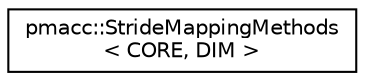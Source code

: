 digraph "Graphical Class Hierarchy"
{
 // LATEX_PDF_SIZE
  edge [fontname="Helvetica",fontsize="10",labelfontname="Helvetica",labelfontsize="10"];
  node [fontname="Helvetica",fontsize="10",shape=record];
  rankdir="LR";
  Node0 [label="pmacc::StrideMappingMethods\l\< CORE, DIM \>",height=0.2,width=0.4,color="black", fillcolor="white", style="filled",URL="$classpmacc_1_1_stride_mapping_methods_3_01_c_o_r_e_00_01_d_i_m_01_4.html",tooltip=" "];
}
